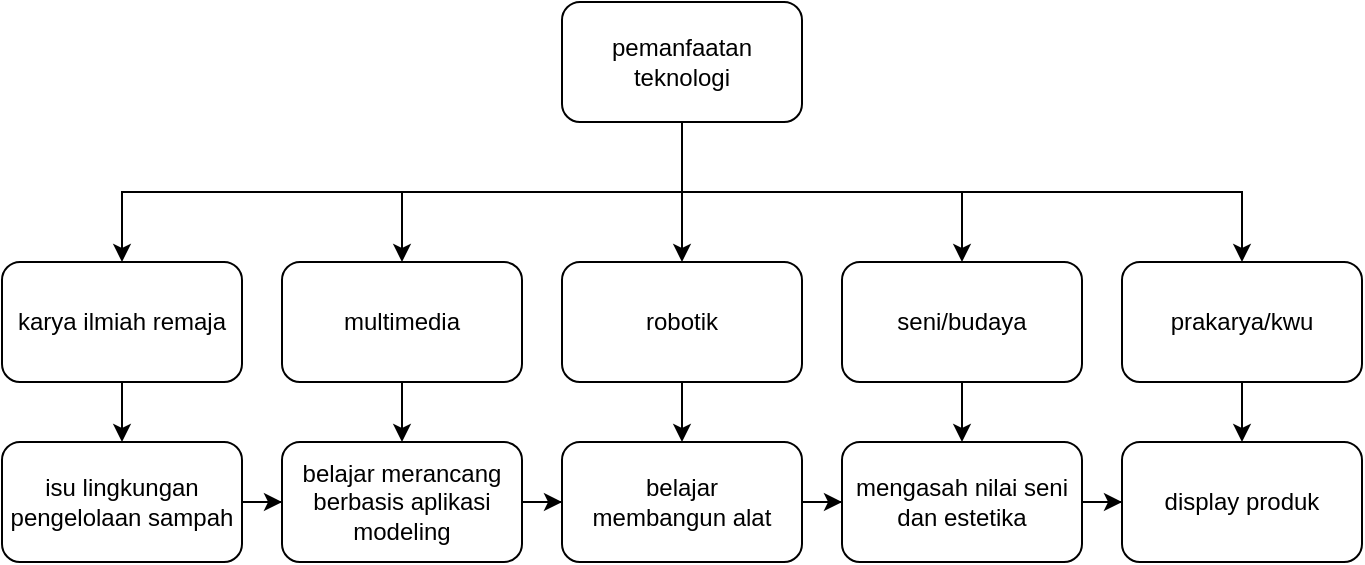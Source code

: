 <mxfile version="22.1.5" type="github">
  <diagram name="Page-1" id="Qou-vyrPSm1an-S4Ps3j">
    <mxGraphModel dx="758" dy="424" grid="1" gridSize="10" guides="1" tooltips="1" connect="1" arrows="1" fold="1" page="1" pageScale="1" pageWidth="850" pageHeight="1100" math="0" shadow="0">
      <root>
        <mxCell id="0" />
        <mxCell id="1" parent="0" />
        <mxCell id="ahE1HmWSlkf-c5fxpPrb-35" value="" style="edgeStyle=orthogonalEdgeStyle;rounded=0;orthogonalLoop=1;jettySize=auto;html=1;" edge="1" parent="1" source="ahE1HmWSlkf-c5fxpPrb-1" target="ahE1HmWSlkf-c5fxpPrb-19">
          <mxGeometry relative="1" as="geometry" />
        </mxCell>
        <mxCell id="ahE1HmWSlkf-c5fxpPrb-1" value="isu lingkungan&lt;br&gt;pengelolaan sampah" style="rounded=1;whiteSpace=wrap;html=1;" vertex="1" parent="1">
          <mxGeometry x="120" y="280" width="120" height="60" as="geometry" />
        </mxCell>
        <mxCell id="ahE1HmWSlkf-c5fxpPrb-10" style="edgeStyle=orthogonalEdgeStyle;rounded=0;orthogonalLoop=1;jettySize=auto;html=1;exitX=0.5;exitY=1;exitDx=0;exitDy=0;entryX=0.5;entryY=0;entryDx=0;entryDy=0;" edge="1" parent="1" source="ahE1HmWSlkf-c5fxpPrb-2" target="ahE1HmWSlkf-c5fxpPrb-7">
          <mxGeometry relative="1" as="geometry" />
        </mxCell>
        <mxCell id="ahE1HmWSlkf-c5fxpPrb-12" style="edgeStyle=orthogonalEdgeStyle;rounded=0;orthogonalLoop=1;jettySize=auto;html=1;exitX=0.5;exitY=1;exitDx=0;exitDy=0;entryX=0.5;entryY=0;entryDx=0;entryDy=0;" edge="1" parent="1" source="ahE1HmWSlkf-c5fxpPrb-2" target="ahE1HmWSlkf-c5fxpPrb-4">
          <mxGeometry relative="1" as="geometry" />
        </mxCell>
        <mxCell id="ahE1HmWSlkf-c5fxpPrb-14" style="edgeStyle=orthogonalEdgeStyle;rounded=0;orthogonalLoop=1;jettySize=auto;html=1;exitX=0.5;exitY=1;exitDx=0;exitDy=0;" edge="1" parent="1" source="ahE1HmWSlkf-c5fxpPrb-2" target="ahE1HmWSlkf-c5fxpPrb-3">
          <mxGeometry relative="1" as="geometry" />
        </mxCell>
        <mxCell id="ahE1HmWSlkf-c5fxpPrb-15" style="edgeStyle=orthogonalEdgeStyle;rounded=0;orthogonalLoop=1;jettySize=auto;html=1;exitX=0.5;exitY=1;exitDx=0;exitDy=0;" edge="1" parent="1" source="ahE1HmWSlkf-c5fxpPrb-2" target="ahE1HmWSlkf-c5fxpPrb-6">
          <mxGeometry relative="1" as="geometry" />
        </mxCell>
        <mxCell id="ahE1HmWSlkf-c5fxpPrb-16" style="edgeStyle=orthogonalEdgeStyle;rounded=0;orthogonalLoop=1;jettySize=auto;html=1;exitX=0.5;exitY=1;exitDx=0;exitDy=0;entryX=0.5;entryY=0;entryDx=0;entryDy=0;" edge="1" parent="1" source="ahE1HmWSlkf-c5fxpPrb-2" target="ahE1HmWSlkf-c5fxpPrb-5">
          <mxGeometry relative="1" as="geometry" />
        </mxCell>
        <mxCell id="ahE1HmWSlkf-c5fxpPrb-2" value="pemanfaatan teknologi" style="rounded=1;whiteSpace=wrap;html=1;" vertex="1" parent="1">
          <mxGeometry x="400" y="60" width="120" height="60" as="geometry" />
        </mxCell>
        <mxCell id="ahE1HmWSlkf-c5fxpPrb-31" value="" style="edgeStyle=orthogonalEdgeStyle;rounded=0;orthogonalLoop=1;jettySize=auto;html=1;" edge="1" parent="1" source="ahE1HmWSlkf-c5fxpPrb-3" target="ahE1HmWSlkf-c5fxpPrb-18">
          <mxGeometry relative="1" as="geometry" />
        </mxCell>
        <mxCell id="ahE1HmWSlkf-c5fxpPrb-3" value="robotik" style="rounded=1;whiteSpace=wrap;html=1;" vertex="1" parent="1">
          <mxGeometry x="400" y="190" width="120" height="60" as="geometry" />
        </mxCell>
        <mxCell id="ahE1HmWSlkf-c5fxpPrb-24" style="edgeStyle=orthogonalEdgeStyle;rounded=0;orthogonalLoop=1;jettySize=auto;html=1;exitX=0.5;exitY=1;exitDx=0;exitDy=0;entryX=0.5;entryY=0;entryDx=0;entryDy=0;" edge="1" parent="1" source="ahE1HmWSlkf-c5fxpPrb-4" target="ahE1HmWSlkf-c5fxpPrb-19">
          <mxGeometry relative="1" as="geometry" />
        </mxCell>
        <mxCell id="ahE1HmWSlkf-c5fxpPrb-4" value="multimedia" style="rounded=1;whiteSpace=wrap;html=1;" vertex="1" parent="1">
          <mxGeometry x="260" y="190" width="120" height="60" as="geometry" />
        </mxCell>
        <mxCell id="ahE1HmWSlkf-c5fxpPrb-26" style="edgeStyle=orthogonalEdgeStyle;rounded=0;orthogonalLoop=1;jettySize=auto;html=1;exitX=0.5;exitY=1;exitDx=0;exitDy=0;entryX=0.5;entryY=0;entryDx=0;entryDy=0;" edge="1" parent="1" source="ahE1HmWSlkf-c5fxpPrb-5" target="ahE1HmWSlkf-c5fxpPrb-21">
          <mxGeometry relative="1" as="geometry" />
        </mxCell>
        <mxCell id="ahE1HmWSlkf-c5fxpPrb-5" value="prakarya/kwu" style="rounded=1;whiteSpace=wrap;html=1;" vertex="1" parent="1">
          <mxGeometry x="680" y="190" width="120" height="60" as="geometry" />
        </mxCell>
        <mxCell id="ahE1HmWSlkf-c5fxpPrb-25" style="edgeStyle=orthogonalEdgeStyle;rounded=0;orthogonalLoop=1;jettySize=auto;html=1;exitX=0.5;exitY=1;exitDx=0;exitDy=0;entryX=0.5;entryY=0;entryDx=0;entryDy=0;" edge="1" parent="1" source="ahE1HmWSlkf-c5fxpPrb-6" target="ahE1HmWSlkf-c5fxpPrb-20">
          <mxGeometry relative="1" as="geometry" />
        </mxCell>
        <mxCell id="ahE1HmWSlkf-c5fxpPrb-6" value="seni/budaya" style="rounded=1;whiteSpace=wrap;html=1;" vertex="1" parent="1">
          <mxGeometry x="540" y="190" width="120" height="60" as="geometry" />
        </mxCell>
        <mxCell id="ahE1HmWSlkf-c5fxpPrb-22" style="edgeStyle=orthogonalEdgeStyle;rounded=0;orthogonalLoop=1;jettySize=auto;html=1;exitX=0.5;exitY=1;exitDx=0;exitDy=0;entryX=0.5;entryY=0;entryDx=0;entryDy=0;" edge="1" parent="1" source="ahE1HmWSlkf-c5fxpPrb-7" target="ahE1HmWSlkf-c5fxpPrb-1">
          <mxGeometry relative="1" as="geometry" />
        </mxCell>
        <mxCell id="ahE1HmWSlkf-c5fxpPrb-7" value="karya ilmiah remaja" style="rounded=1;whiteSpace=wrap;html=1;" vertex="1" parent="1">
          <mxGeometry x="120" y="190" width="120" height="60" as="geometry" />
        </mxCell>
        <mxCell id="ahE1HmWSlkf-c5fxpPrb-32" value="" style="edgeStyle=orthogonalEdgeStyle;rounded=0;orthogonalLoop=1;jettySize=auto;html=1;" edge="1" parent="1" source="ahE1HmWSlkf-c5fxpPrb-18" target="ahE1HmWSlkf-c5fxpPrb-20">
          <mxGeometry relative="1" as="geometry" />
        </mxCell>
        <mxCell id="ahE1HmWSlkf-c5fxpPrb-18" value="belajar&lt;br&gt;membangun alat" style="rounded=1;whiteSpace=wrap;html=1;" vertex="1" parent="1">
          <mxGeometry x="400" y="280" width="120" height="60" as="geometry" />
        </mxCell>
        <mxCell id="ahE1HmWSlkf-c5fxpPrb-34" value="" style="edgeStyle=orthogonalEdgeStyle;rounded=0;orthogonalLoop=1;jettySize=auto;html=1;" edge="1" parent="1" source="ahE1HmWSlkf-c5fxpPrb-19" target="ahE1HmWSlkf-c5fxpPrb-18">
          <mxGeometry relative="1" as="geometry" />
        </mxCell>
        <mxCell id="ahE1HmWSlkf-c5fxpPrb-19" value="belajar merancang berbasis aplikasi modeling" style="rounded=1;whiteSpace=wrap;html=1;" vertex="1" parent="1">
          <mxGeometry x="260" y="280" width="120" height="60" as="geometry" />
        </mxCell>
        <mxCell id="ahE1HmWSlkf-c5fxpPrb-30" value="" style="edgeStyle=orthogonalEdgeStyle;rounded=0;orthogonalLoop=1;jettySize=auto;html=1;" edge="1" parent="1" source="ahE1HmWSlkf-c5fxpPrb-20" target="ahE1HmWSlkf-c5fxpPrb-21">
          <mxGeometry relative="1" as="geometry" />
        </mxCell>
        <mxCell id="ahE1HmWSlkf-c5fxpPrb-20" value="mengasah nilai seni dan estetika" style="rounded=1;whiteSpace=wrap;html=1;" vertex="1" parent="1">
          <mxGeometry x="540" y="280" width="120" height="60" as="geometry" />
        </mxCell>
        <mxCell id="ahE1HmWSlkf-c5fxpPrb-21" value="display produk" style="rounded=1;whiteSpace=wrap;html=1;" vertex="1" parent="1">
          <mxGeometry x="680" y="280" width="120" height="60" as="geometry" />
        </mxCell>
      </root>
    </mxGraphModel>
  </diagram>
</mxfile>

